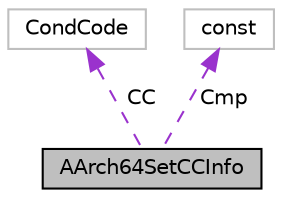digraph "AArch64SetCCInfo"
{
 // LATEX_PDF_SIZE
  bgcolor="transparent";
  edge [fontname="Helvetica",fontsize="10",labelfontname="Helvetica",labelfontsize="10"];
  node [fontname="Helvetica",fontsize="10",shape=record];
  Node1 [label="AArch64SetCCInfo",height=0.2,width=0.4,color="black", fillcolor="grey75", style="filled", fontcolor="black",tooltip="Helper structure to keep track of a SET_CC lowered into AArch64 code."];
  Node2 -> Node1 [dir="back",color="darkorchid3",fontsize="10",style="dashed",label=" CC" ,fontname="Helvetica"];
  Node2 [label="CondCode",height=0.2,width=0.4,color="grey75",tooltip=" "];
  Node3 -> Node1 [dir="back",color="darkorchid3",fontsize="10",style="dashed",label=" Cmp" ,fontname="Helvetica"];
  Node3 [label="const",height=0.2,width=0.4,color="grey75",tooltip=" "];
}
